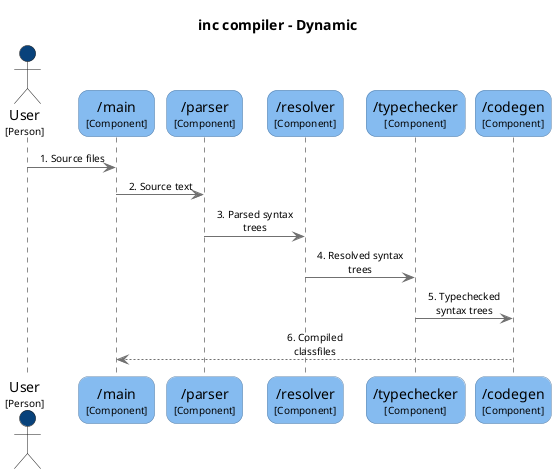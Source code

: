 @startuml
title inc compiler - Dynamic

skinparam {
  shadowing false
  arrowFontSize 10
  defaultTextAlignment center
  wrapWidth 200
  maxMessageSize 100
  PackageBorderColor<<group>> #cccccc
  PackageFontColor<<group>> #cccccc
}
hide stereotype
skinparam sequenceParticipant<<8>> {
  BackgroundColor #85bbf0
  FontColor #000000
  BorderColor #5d82a8
  roundCorner 20
}
skinparam sequenceParticipant<<9>> {
  BackgroundColor #85bbf0
  FontColor #000000
  BorderColor #5d82a8
  roundCorner 20
}
skinparam sequenceParticipant<<5>> {
  BackgroundColor #85bbf0
  FontColor #000000
  BorderColor #5d82a8
  roundCorner 20
}
skinparam sequenceParticipant<<6>> {
  BackgroundColor #85bbf0
  FontColor #000000
  BorderColor #5d82a8
  roundCorner 20
}
skinparam sequenceParticipant<<7>> {
  BackgroundColor #85bbf0
  FontColor #000000
  BorderColor #5d82a8
  roundCorner 20
}
skinparam sequenceParticipant<<1>> {
  BackgroundColor #08427b
  FontColor #ffffff
  BorderColor #052e56
}

actor "User\n<size:10>[Person]</size>" as 1 <<1>> #08427b

participant "/main\n<size:10>[Component]</size>" as 9 <<9>> #85bbf0

participant "/parser\n<size:10>[Component]</size>" as 5 <<5>> #85bbf0

participant "/resolver\n<size:10>[Component]</size>" as 6 <<6>> #85bbf0

participant "/typechecker\n<size:10>[Component]</size>" as 7 <<7>> #85bbf0

participant "/codegen\n<size:10>[Component]</size>" as 8 <<8>> #85bbf0

1 -[#707070]> 9 : 1. Source files
9 -[#707070]> 5 : 2. Source text
5 -[#707070]> 6 : 3. Parsed syntax trees
6 -[#707070]> 7 : 4. Resolved syntax trees
7 -[#707070]> 8 : 5. Typechecked syntax trees
9 <-[#707070]- 8 : 6. Compiled classfiles
@enduml